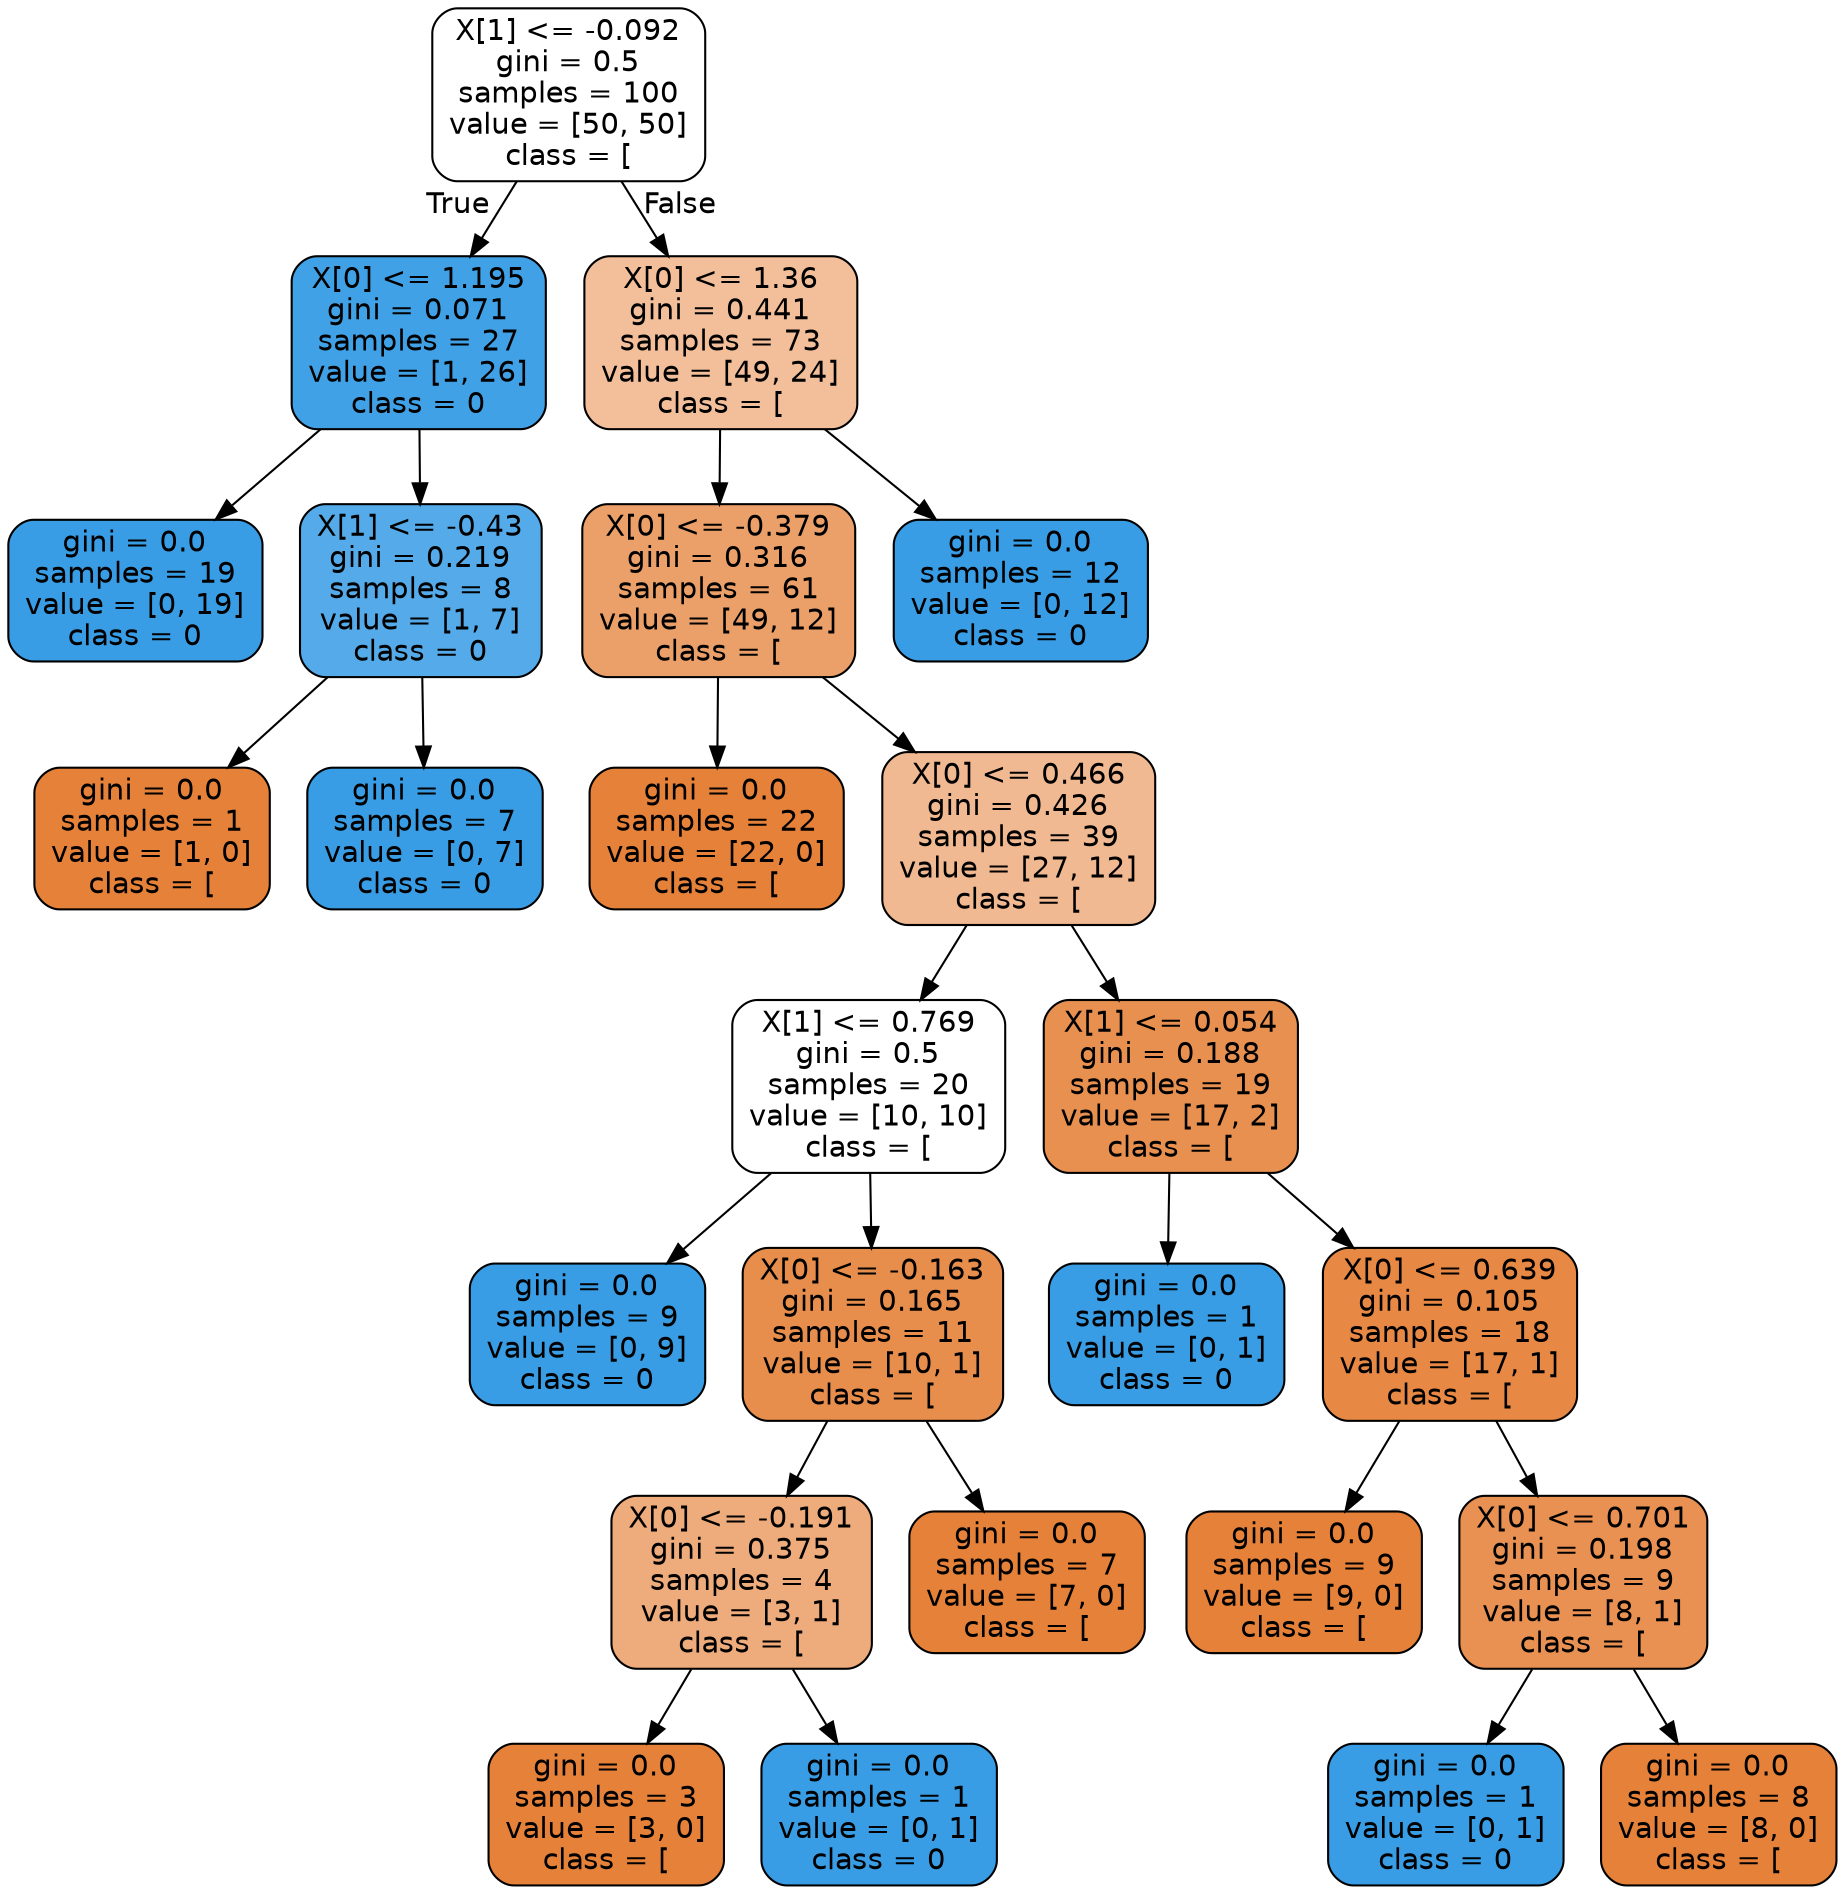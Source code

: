 digraph Tree {
node [shape=box, style="filled, rounded", color="black", fontname=helvetica] ;
edge [fontname=helvetica] ;
0 [label="X[1] <= -0.092\ngini = 0.5\nsamples = 100\nvalue = [50, 50]\nclass = [", fillcolor="#ffffff"] ;
1 [label="X[0] <= 1.195\ngini = 0.071\nsamples = 27\nvalue = [1, 26]\nclass = 0", fillcolor="#41a1e6"] ;
0 -> 1 [labeldistance=2.5, labelangle=45, headlabel="True"] ;
2 [label="gini = 0.0\nsamples = 19\nvalue = [0, 19]\nclass = 0", fillcolor="#399de5"] ;
1 -> 2 ;
3 [label="X[1] <= -0.43\ngini = 0.219\nsamples = 8\nvalue = [1, 7]\nclass = 0", fillcolor="#55abe9"] ;
1 -> 3 ;
4 [label="gini = 0.0\nsamples = 1\nvalue = [1, 0]\nclass = [", fillcolor="#e58139"] ;
3 -> 4 ;
5 [label="gini = 0.0\nsamples = 7\nvalue = [0, 7]\nclass = 0", fillcolor="#399de5"] ;
3 -> 5 ;
6 [label="X[0] <= 1.36\ngini = 0.441\nsamples = 73\nvalue = [49, 24]\nclass = [", fillcolor="#f2bf9a"] ;
0 -> 6 [labeldistance=2.5, labelangle=-45, headlabel="False"] ;
7 [label="X[0] <= -0.379\ngini = 0.316\nsamples = 61\nvalue = [49, 12]\nclass = [", fillcolor="#eba069"] ;
6 -> 7 ;
8 [label="gini = 0.0\nsamples = 22\nvalue = [22, 0]\nclass = [", fillcolor="#e58139"] ;
7 -> 8 ;
9 [label="X[0] <= 0.466\ngini = 0.426\nsamples = 39\nvalue = [27, 12]\nclass = [", fillcolor="#f1b991"] ;
7 -> 9 ;
10 [label="X[1] <= 0.769\ngini = 0.5\nsamples = 20\nvalue = [10, 10]\nclass = [", fillcolor="#ffffff"] ;
9 -> 10 ;
11 [label="gini = 0.0\nsamples = 9\nvalue = [0, 9]\nclass = 0", fillcolor="#399de5"] ;
10 -> 11 ;
12 [label="X[0] <= -0.163\ngini = 0.165\nsamples = 11\nvalue = [10, 1]\nclass = [", fillcolor="#e88e4d"] ;
10 -> 12 ;
13 [label="X[0] <= -0.191\ngini = 0.375\nsamples = 4\nvalue = [3, 1]\nclass = [", fillcolor="#eeab7b"] ;
12 -> 13 ;
14 [label="gini = 0.0\nsamples = 3\nvalue = [3, 0]\nclass = [", fillcolor="#e58139"] ;
13 -> 14 ;
15 [label="gini = 0.0\nsamples = 1\nvalue = [0, 1]\nclass = 0", fillcolor="#399de5"] ;
13 -> 15 ;
16 [label="gini = 0.0\nsamples = 7\nvalue = [7, 0]\nclass = [", fillcolor="#e58139"] ;
12 -> 16 ;
17 [label="X[1] <= 0.054\ngini = 0.188\nsamples = 19\nvalue = [17, 2]\nclass = [", fillcolor="#e89050"] ;
9 -> 17 ;
18 [label="gini = 0.0\nsamples = 1\nvalue = [0, 1]\nclass = 0", fillcolor="#399de5"] ;
17 -> 18 ;
19 [label="X[0] <= 0.639\ngini = 0.105\nsamples = 18\nvalue = [17, 1]\nclass = [", fillcolor="#e78845"] ;
17 -> 19 ;
20 [label="gini = 0.0\nsamples = 9\nvalue = [9, 0]\nclass = [", fillcolor="#e58139"] ;
19 -> 20 ;
21 [label="X[0] <= 0.701\ngini = 0.198\nsamples = 9\nvalue = [8, 1]\nclass = [", fillcolor="#e89152"] ;
19 -> 21 ;
22 [label="gini = 0.0\nsamples = 1\nvalue = [0, 1]\nclass = 0", fillcolor="#399de5"] ;
21 -> 22 ;
23 [label="gini = 0.0\nsamples = 8\nvalue = [8, 0]\nclass = [", fillcolor="#e58139"] ;
21 -> 23 ;
24 [label="gini = 0.0\nsamples = 12\nvalue = [0, 12]\nclass = 0", fillcolor="#399de5"] ;
6 -> 24 ;
}
